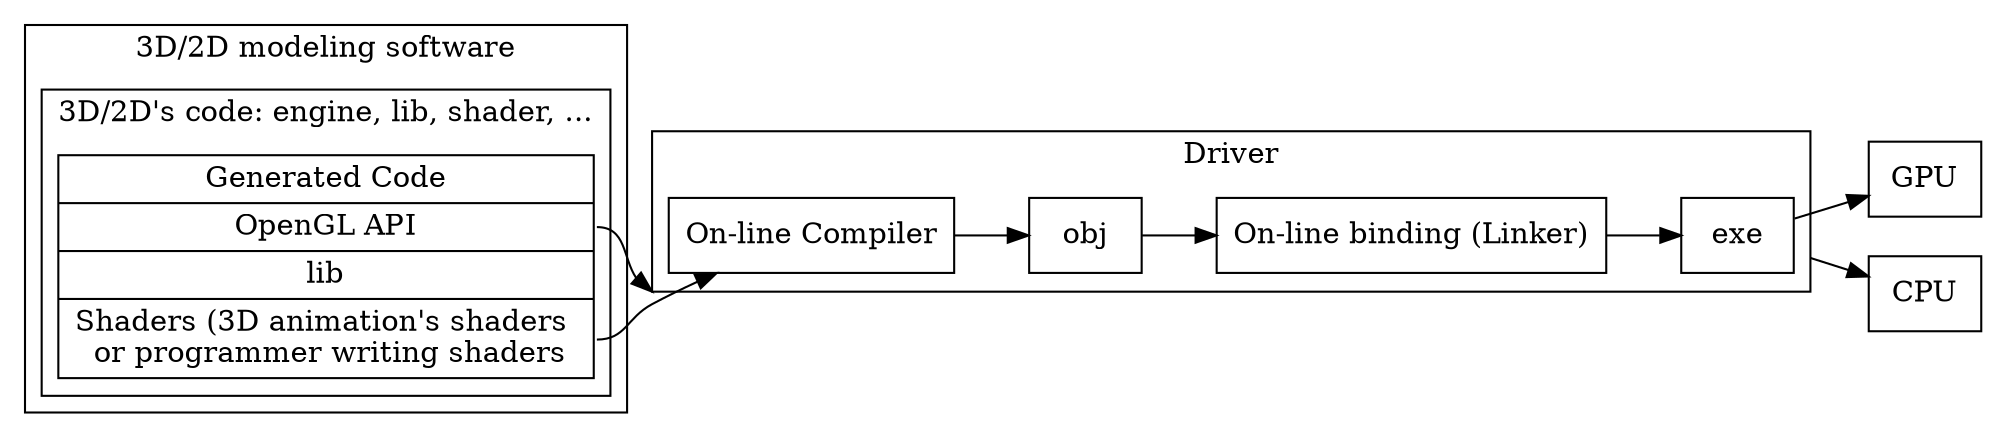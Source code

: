 digraph G {
  rankdir=LR;

  compound=true;
  node [shape=record];
  subgraph cluster_3d {
    label = "3D/2D modeling software";
    subgraph cluster_code {
      label = "3D/2D's code: engine, lib, shader, ...";
      Api [label="<g> Generated Code | <a> OpenGL API | lib | <s> Shaders (3D animation's shaders \n or programmer writing shaders"];
    }
  }
  subgraph cluster_driver {
    label = "Driver"
    Compiler [label="On-line Compiler"];
    Obj [label="obj"];
    Linker [label="On-line binding (Linker)"];
    Exe [label="exe"];
  }
  Api:a -> Obj [lhead ="cluster_driver"];
  Api:s -> Compiler;
  Compiler -> Obj -> Linker -> Exe;
  Exe -> GPU;
  Exe -> CPU [ltail ="cluster_driver"]; 

//  label = "OpenGL Flow";
}

